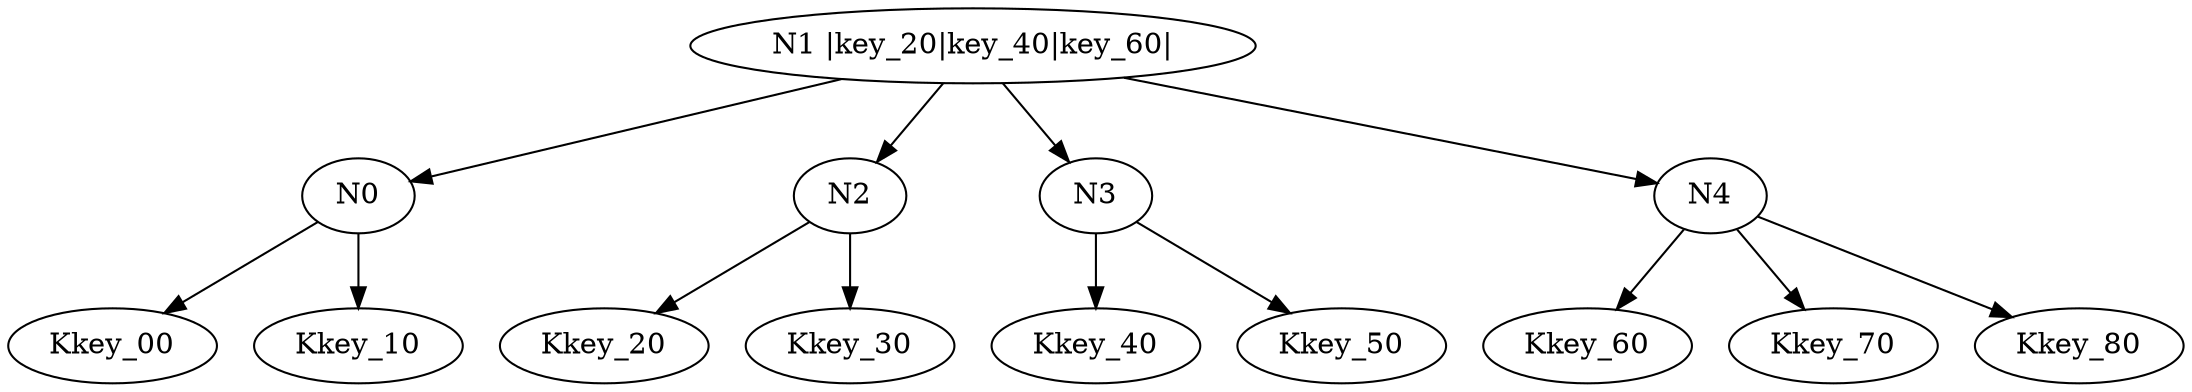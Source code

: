 digraph G {
N1[label="N1 |key_20|key_40|key_60|"]N1 -> N0;
N0 -> Kkey_00;
N0 -> Kkey_10;
N1 -> N2;
N2 -> Kkey_20;
N2 -> Kkey_30;
N1 -> N3;
N3 -> Kkey_40;
N3 -> Kkey_50;
N1 -> N4;
N4 -> Kkey_60;
N4 -> Kkey_70;
N4 -> Kkey_80;
}
